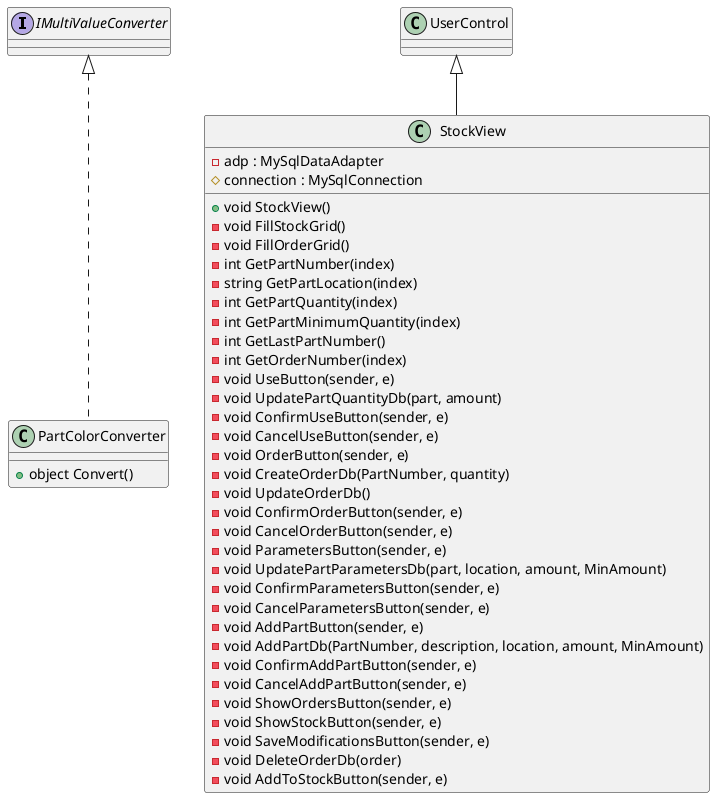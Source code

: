 @startuml
interface IMultiValueConverter {
}

class PartColorConverter {
{method} +object Convert()
}

class StockView {
{field} -adp : MySqlDataAdapter
{field} #connection : MySqlConnection
{method} +void StockView()
{method} -void FillStockGrid()
{method} -void FillOrderGrid()
{method} -int GetPartNumber(index)
{method} -string GetPartLocation(index)
{method} -int GetPartQuantity(index)
{method} -int GetPartMinimumQuantity(index)
{method} -int GetLastPartNumber()
{method} -int GetOrderNumber(index)
{method} -void UseButton(sender, e)
{method} -void UpdatePartQuantityDb(part, amount)
{method} -void ConfirmUseButton(sender, e)
{method} -void CancelUseButton(sender, e)
{method} -void OrderButton(sender, e)
{method} -void CreateOrderDb(PartNumber, quantity)
{method} -void UpdateOrderDb()
{method} -void ConfirmOrderButton(sender, e)
{method} -void CancelOrderButton(sender, e)
{method} -void ParametersButton(sender, e)
{method} -void UpdatePartParametersDb(part, location, amount, MinAmount)
{method} -void ConfirmParametersButton(sender, e)
{method} -void CancelParametersButton(sender, e)
{method} -void AddPartButton(sender, e)
{method} -void AddPartDb(PartNumber, description, location, amount, MinAmount)
{method} -void ConfirmAddPartButton(sender, e)
{method} -void CancelAddPartButton(sender, e)
{method} -void ShowOrdersButton(sender, e)
{method} -void ShowStockButton(sender, e)
{method} -void SaveModificationsButton(sender, e)
{method} -void DeleteOrderDb(order)
{method} -void AddToStockButton(sender, e)
}

IMultiValueConverter <|.. PartColorConverter
UserControl <|-- StockView
@enduml